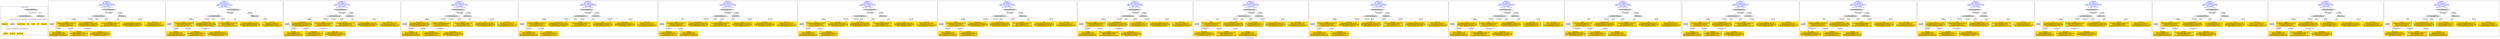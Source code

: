 digraph n0 {
fontcolor="blue"
remincross="true"
label="s20-s-lacma.xml"
subgraph cluster_0 {
label="1-correct model"
n2[style="filled",color="white",fillcolor="lightgray",label="CulturalHeritageObject1"];
n3[shape="plaintext",style="filled",fillcolor="gold",label="creationDate"];
n4[style="filled",color="white",fillcolor="lightgray",label="Person1"];
n5[shape="plaintext",style="filled",fillcolor="gold",label="Artwork_Details"];
n6[shape="plaintext",style="filled",fillcolor="gold",label="title"];
n7[shape="plaintext",style="filled",fillcolor="gold",label="Origin"];
n8[shape="plaintext",style="filled",fillcolor="gold",label="ID"];
n9[shape="plaintext",style="filled",fillcolor="gold",label="birthDate"];
n10[shape="plaintext",style="filled",fillcolor="gold",label="deathDate"];
n11[shape="plaintext",style="filled",fillcolor="gold",label="Artist_Name"];
n12[style="filled",color="white",fillcolor="lightgray",label="EuropeanaAggregation1"];
n13[style="filled",color="white",fillcolor="lightgray",label="WebResource1"];
n14[shape="plaintext",style="filled",fillcolor="gold",label="Image_URL"];
}
subgraph cluster_1 {
label="candidate 0\nlink coherence:1.0\nnode coherence:1.0\nconfidence:0.4362667308753613\nmapping score:0.5829222436251205\ncost:10.99961\n-precision:0.64-recall:0.58"
n16[style="filled",color="white",fillcolor="lightgray",label="CulturalHeritageObject1"];
n17[style="filled",color="white",fillcolor="lightgray",label="Person1"];
n18[style="filled",color="white",fillcolor="lightgray",label="EuropeanaAggregation1"];
n19[style="filled",color="white",fillcolor="lightgray",label="WebResource1"];
n20[shape="plaintext",style="filled",fillcolor="gold",label="Origin\n[CulturalHeritageObject,provenance,0.41]\n[Person,nameOfThePerson,0.23]\n[Document,classLink,0.205]\n[CulturalHeritageObject,title,0.155]"];
n21[shape="plaintext",style="filled",fillcolor="gold",label="birthDate\n[Person,dateOfBirth,0.455]\n[Person,dateOfDeath,0.263]\n[CulturalHeritageObject,created,0.242]\n[Person,biographicalInformation,0.04]"];
n22[shape="plaintext",style="filled",fillcolor="gold",label="Image_URL\n[WebResource,classLink,0.701]\n[Document,classLink,0.261]\n[CulturalHeritageObject,description,0.025]\n[CulturalHeritageObject,title,0.012]"];
n23[shape="plaintext",style="filled",fillcolor="gold",label="Artwork_Details\n[CulturalHeritageObject,extent,0.428]\n[CulturalHeritageObject,provenance,0.268]\n[CulturalHeritageObject,description,0.175]\n[CulturalHeritageObject,title,0.129]"];
n24[shape="plaintext",style="filled",fillcolor="gold",label="creationDate\n[Person,dateOfDeath,0.377]\n[CulturalHeritageObject,created,0.335]\n[Person,dateOfBirth,0.215]\n[CulturalHeritageObject,title,0.073]"];
n25[shape="plaintext",style="filled",fillcolor="gold",label="deathDate\n[CulturalHeritageObject,created,0.378]\n[Person,dateOfDeath,0.288]\n[Person,dateOfBirth,0.237]\n[CulturalHeritageObject,provenance,0.097]"];
n26[shape="plaintext",style="filled",fillcolor="gold",label="title\n[CulturalHeritageObject,title,0.348]\n[CulturalHeritageObject,description,0.272]\n[CulturalHeritageObject,provenance,0.22]\n[Person,nameOfThePerson,0.16]"];
n27[shape="plaintext",style="filled",fillcolor="gold",label="Artist_Name\n[Person,nameOfThePerson,0.393]\n[CulturalHeritageObject,description,0.229]\n[CulturalHeritageObject,provenance,0.218]\n[Document,classLink,0.16]"];
}
subgraph cluster_2 {
label="candidate 1\nlink coherence:1.0\nnode coherence:1.0\nconfidence:0.4362667308753613\nmapping score:0.5829222436251205\ncost:10.99972\n-precision:0.64-recall:0.58"
n29[style="filled",color="white",fillcolor="lightgray",label="CulturalHeritageObject1"];
n30[style="filled",color="white",fillcolor="lightgray",label="Person1"];
n31[style="filled",color="white",fillcolor="lightgray",label="EuropeanaAggregation1"];
n32[style="filled",color="white",fillcolor="lightgray",label="WebResource2"];
n33[shape="plaintext",style="filled",fillcolor="gold",label="Origin\n[CulturalHeritageObject,provenance,0.41]\n[Person,nameOfThePerson,0.23]\n[Document,classLink,0.205]\n[CulturalHeritageObject,title,0.155]"];
n34[shape="plaintext",style="filled",fillcolor="gold",label="birthDate\n[Person,dateOfBirth,0.455]\n[Person,dateOfDeath,0.263]\n[CulturalHeritageObject,created,0.242]\n[Person,biographicalInformation,0.04]"];
n35[shape="plaintext",style="filled",fillcolor="gold",label="Artwork_Details\n[CulturalHeritageObject,extent,0.428]\n[CulturalHeritageObject,provenance,0.268]\n[CulturalHeritageObject,description,0.175]\n[CulturalHeritageObject,title,0.129]"];
n36[shape="plaintext",style="filled",fillcolor="gold",label="Image_URL\n[WebResource,classLink,0.701]\n[Document,classLink,0.261]\n[CulturalHeritageObject,description,0.025]\n[CulturalHeritageObject,title,0.012]"];
n37[shape="plaintext",style="filled",fillcolor="gold",label="creationDate\n[Person,dateOfDeath,0.377]\n[CulturalHeritageObject,created,0.335]\n[Person,dateOfBirth,0.215]\n[CulturalHeritageObject,title,0.073]"];
n38[shape="plaintext",style="filled",fillcolor="gold",label="deathDate\n[CulturalHeritageObject,created,0.378]\n[Person,dateOfDeath,0.288]\n[Person,dateOfBirth,0.237]\n[CulturalHeritageObject,provenance,0.097]"];
n39[shape="plaintext",style="filled",fillcolor="gold",label="title\n[CulturalHeritageObject,title,0.348]\n[CulturalHeritageObject,description,0.272]\n[CulturalHeritageObject,provenance,0.22]\n[Person,nameOfThePerson,0.16]"];
n40[shape="plaintext",style="filled",fillcolor="gold",label="Artist_Name\n[Person,nameOfThePerson,0.393]\n[CulturalHeritageObject,description,0.229]\n[CulturalHeritageObject,provenance,0.218]\n[Document,classLink,0.16]"];
}
subgraph cluster_3 {
label="candidate 10\nlink coherence:1.0\nnode coherence:1.0\nconfidence:0.4162792536703991\nmapping score:0.5762597512234664\ncost:10.99961\n-precision:0.64-recall:0.58"
n42[style="filled",color="white",fillcolor="lightgray",label="CulturalHeritageObject1"];
n43[style="filled",color="white",fillcolor="lightgray",label="Person1"];
n44[style="filled",color="white",fillcolor="lightgray",label="EuropeanaAggregation1"];
n45[style="filled",color="white",fillcolor="lightgray",label="WebResource1"];
n46[shape="plaintext",style="filled",fillcolor="gold",label="Artwork_Details\n[CulturalHeritageObject,extent,0.428]\n[CulturalHeritageObject,provenance,0.268]\n[CulturalHeritageObject,description,0.175]\n[CulturalHeritageObject,title,0.129]"];
n47[shape="plaintext",style="filled",fillcolor="gold",label="birthDate\n[Person,dateOfBirth,0.455]\n[Person,dateOfDeath,0.263]\n[CulturalHeritageObject,created,0.242]\n[Person,biographicalInformation,0.04]"];
n48[shape="plaintext",style="filled",fillcolor="gold",label="Origin\n[CulturalHeritageObject,provenance,0.41]\n[Person,nameOfThePerson,0.23]\n[Document,classLink,0.205]\n[CulturalHeritageObject,title,0.155]"];
n49[shape="plaintext",style="filled",fillcolor="gold",label="Image_URL\n[WebResource,classLink,0.701]\n[Document,classLink,0.261]\n[CulturalHeritageObject,description,0.025]\n[CulturalHeritageObject,title,0.012]"];
n50[shape="plaintext",style="filled",fillcolor="gold",label="creationDate\n[Person,dateOfDeath,0.377]\n[CulturalHeritageObject,created,0.335]\n[Person,dateOfBirth,0.215]\n[CulturalHeritageObject,title,0.073]"];
n51[shape="plaintext",style="filled",fillcolor="gold",label="deathDate\n[CulturalHeritageObject,created,0.378]\n[Person,dateOfDeath,0.288]\n[Person,dateOfBirth,0.237]\n[CulturalHeritageObject,provenance,0.097]"];
n52[shape="plaintext",style="filled",fillcolor="gold",label="title\n[CulturalHeritageObject,title,0.348]\n[CulturalHeritageObject,description,0.272]\n[CulturalHeritageObject,provenance,0.22]\n[Person,nameOfThePerson,0.16]"];
n53[shape="plaintext",style="filled",fillcolor="gold",label="Artist_Name\n[Person,nameOfThePerson,0.393]\n[CulturalHeritageObject,description,0.229]\n[CulturalHeritageObject,provenance,0.218]\n[Document,classLink,0.16]"];
}
subgraph cluster_4 {
label="candidate 11\nlink coherence:1.0\nnode coherence:1.0\nconfidence:0.4162792536703991\nmapping score:0.5762597512234664\ncost:10.99972\n-precision:0.64-recall:0.58"
n55[style="filled",color="white",fillcolor="lightgray",label="CulturalHeritageObject1"];
n56[style="filled",color="white",fillcolor="lightgray",label="Person1"];
n57[style="filled",color="white",fillcolor="lightgray",label="EuropeanaAggregation1"];
n58[style="filled",color="white",fillcolor="lightgray",label="WebResource2"];
n59[shape="plaintext",style="filled",fillcolor="gold",label="Artwork_Details\n[CulturalHeritageObject,extent,0.428]\n[CulturalHeritageObject,provenance,0.268]\n[CulturalHeritageObject,description,0.175]\n[CulturalHeritageObject,title,0.129]"];
n60[shape="plaintext",style="filled",fillcolor="gold",label="birthDate\n[Person,dateOfBirth,0.455]\n[Person,dateOfDeath,0.263]\n[CulturalHeritageObject,created,0.242]\n[Person,biographicalInformation,0.04]"];
n61[shape="plaintext",style="filled",fillcolor="gold",label="Origin\n[CulturalHeritageObject,provenance,0.41]\n[Person,nameOfThePerson,0.23]\n[Document,classLink,0.205]\n[CulturalHeritageObject,title,0.155]"];
n62[shape="plaintext",style="filled",fillcolor="gold",label="Image_URL\n[WebResource,classLink,0.701]\n[Document,classLink,0.261]\n[CulturalHeritageObject,description,0.025]\n[CulturalHeritageObject,title,0.012]"];
n63[shape="plaintext",style="filled",fillcolor="gold",label="creationDate\n[Person,dateOfDeath,0.377]\n[CulturalHeritageObject,created,0.335]\n[Person,dateOfBirth,0.215]\n[CulturalHeritageObject,title,0.073]"];
n64[shape="plaintext",style="filled",fillcolor="gold",label="deathDate\n[CulturalHeritageObject,created,0.378]\n[Person,dateOfDeath,0.288]\n[Person,dateOfBirth,0.237]\n[CulturalHeritageObject,provenance,0.097]"];
n65[shape="plaintext",style="filled",fillcolor="gold",label="title\n[CulturalHeritageObject,title,0.348]\n[CulturalHeritageObject,description,0.272]\n[CulturalHeritageObject,provenance,0.22]\n[Person,nameOfThePerson,0.16]"];
n66[shape="plaintext",style="filled",fillcolor="gold",label="Artist_Name\n[Person,nameOfThePerson,0.393]\n[CulturalHeritageObject,description,0.229]\n[CulturalHeritageObject,provenance,0.218]\n[Document,classLink,0.16]"];
}
subgraph cluster_5 {
label="candidate 12\nlink coherence:1.0\nnode coherence:1.0\nconfidence:0.4158476557898947\nmapping score:0.5761158852632983\ncost:10.99961\n-precision:0.55-recall:0.5"
n68[style="filled",color="white",fillcolor="lightgray",label="CulturalHeritageObject1"];
n69[style="filled",color="white",fillcolor="lightgray",label="Person1"];
n70[style="filled",color="white",fillcolor="lightgray",label="EuropeanaAggregation1"];
n71[style="filled",color="white",fillcolor="lightgray",label="WebResource1"];
n72[shape="plaintext",style="filled",fillcolor="gold",label="Origin\n[CulturalHeritageObject,provenance,0.41]\n[Person,nameOfThePerson,0.23]\n[Document,classLink,0.205]\n[CulturalHeritageObject,title,0.155]"];
n73[shape="plaintext",style="filled",fillcolor="gold",label="birthDate\n[Person,dateOfBirth,0.455]\n[Person,dateOfDeath,0.263]\n[CulturalHeritageObject,created,0.242]\n[Person,biographicalInformation,0.04]"];
n74[shape="plaintext",style="filled",fillcolor="gold",label="Image_URL\n[WebResource,classLink,0.701]\n[Document,classLink,0.261]\n[CulturalHeritageObject,description,0.025]\n[CulturalHeritageObject,title,0.012]"];
n75[shape="plaintext",style="filled",fillcolor="gold",label="Artwork_Details\n[CulturalHeritageObject,extent,0.428]\n[CulturalHeritageObject,provenance,0.268]\n[CulturalHeritageObject,description,0.175]\n[CulturalHeritageObject,title,0.129]"];
n76[shape="plaintext",style="filled",fillcolor="gold",label="creationDate\n[Person,dateOfDeath,0.377]\n[CulturalHeritageObject,created,0.335]\n[Person,dateOfBirth,0.215]\n[CulturalHeritageObject,title,0.073]"];
n77[shape="plaintext",style="filled",fillcolor="gold",label="deathDate\n[CulturalHeritageObject,created,0.378]\n[Person,dateOfDeath,0.288]\n[Person,dateOfBirth,0.237]\n[CulturalHeritageObject,provenance,0.097]"];
n78[shape="plaintext",style="filled",fillcolor="gold",label="title\n[CulturalHeritageObject,title,0.348]\n[CulturalHeritageObject,description,0.272]\n[CulturalHeritageObject,provenance,0.22]\n[Person,nameOfThePerson,0.16]"];
n79[shape="plaintext",style="filled",fillcolor="gold",label="Artist_Name\n[Person,nameOfThePerson,0.393]\n[CulturalHeritageObject,description,0.229]\n[CulturalHeritageObject,provenance,0.218]\n[Document,classLink,0.16]"];
}
subgraph cluster_6 {
label="candidate 13\nlink coherence:1.0\nnode coherence:1.0\nconfidence:0.4158476557898947\nmapping score:0.5761158852632983\ncost:10.99976\n-precision:0.45-recall:0.42"
n81[style="filled",color="white",fillcolor="lightgray",label="CulturalHeritageObject1"];
n82[style="filled",color="white",fillcolor="lightgray",label="Person2"];
n83[style="filled",color="white",fillcolor="lightgray",label="EuropeanaAggregation1"];
n84[style="filled",color="white",fillcolor="lightgray",label="WebResource1"];
n85[shape="plaintext",style="filled",fillcolor="gold",label="Origin\n[CulturalHeritageObject,provenance,0.41]\n[Person,nameOfThePerson,0.23]\n[Document,classLink,0.205]\n[CulturalHeritageObject,title,0.155]"];
n86[shape="plaintext",style="filled",fillcolor="gold",label="Image_URL\n[WebResource,classLink,0.701]\n[Document,classLink,0.261]\n[CulturalHeritageObject,description,0.025]\n[CulturalHeritageObject,title,0.012]"];
n87[shape="plaintext",style="filled",fillcolor="gold",label="Artwork_Details\n[CulturalHeritageObject,extent,0.428]\n[CulturalHeritageObject,provenance,0.268]\n[CulturalHeritageObject,description,0.175]\n[CulturalHeritageObject,title,0.129]"];
n88[shape="plaintext",style="filled",fillcolor="gold",label="deathDate\n[CulturalHeritageObject,created,0.378]\n[Person,dateOfDeath,0.288]\n[Person,dateOfBirth,0.237]\n[CulturalHeritageObject,provenance,0.097]"];
n89[shape="plaintext",style="filled",fillcolor="gold",label="creationDate\n[Person,dateOfDeath,0.377]\n[CulturalHeritageObject,created,0.335]\n[Person,dateOfBirth,0.215]\n[CulturalHeritageObject,title,0.073]"];
n90[shape="plaintext",style="filled",fillcolor="gold",label="title\n[CulturalHeritageObject,title,0.348]\n[CulturalHeritageObject,description,0.272]\n[CulturalHeritageObject,provenance,0.22]\n[Person,nameOfThePerson,0.16]"];
n91[shape="plaintext",style="filled",fillcolor="gold",label="Artist_Name\n[Person,nameOfThePerson,0.393]\n[CulturalHeritageObject,description,0.229]\n[CulturalHeritageObject,provenance,0.218]\n[Document,classLink,0.16]"];
n92[shape="plaintext",style="filled",fillcolor="gold",label="birthDate\n[Person,dateOfBirth,0.455]\n[Person,dateOfDeath,0.263]\n[CulturalHeritageObject,created,0.242]\n[Person,biographicalInformation,0.04]"];
}
subgraph cluster_7 {
label="candidate 14\nlink coherence:1.0\nnode coherence:1.0\nconfidence:0.4143993378665102\nmapping score:0.5756331126221701\ncost:10.99961\n-precision:0.55-recall:0.5"
n94[style="filled",color="white",fillcolor="lightgray",label="CulturalHeritageObject1"];
n95[style="filled",color="white",fillcolor="lightgray",label="Person1"];
n96[style="filled",color="white",fillcolor="lightgray",label="EuropeanaAggregation1"];
n97[style="filled",color="white",fillcolor="lightgray",label="WebResource1"];
n98[shape="plaintext",style="filled",fillcolor="gold",label="Origin\n[CulturalHeritageObject,provenance,0.41]\n[Person,nameOfThePerson,0.23]\n[Document,classLink,0.205]\n[CulturalHeritageObject,title,0.155]"];
n99[shape="plaintext",style="filled",fillcolor="gold",label="birthDate\n[Person,dateOfBirth,0.455]\n[Person,dateOfDeath,0.263]\n[CulturalHeritageObject,created,0.242]\n[Person,biographicalInformation,0.04]"];
n100[shape="plaintext",style="filled",fillcolor="gold",label="Artist_Name\n[Person,nameOfThePerson,0.393]\n[CulturalHeritageObject,description,0.229]\n[CulturalHeritageObject,provenance,0.218]\n[Document,classLink,0.16]"];
n101[shape="plaintext",style="filled",fillcolor="gold",label="Image_URL\n[WebResource,classLink,0.701]\n[Document,classLink,0.261]\n[CulturalHeritageObject,description,0.025]\n[CulturalHeritageObject,title,0.012]"];
n102[shape="plaintext",style="filled",fillcolor="gold",label="Artwork_Details\n[CulturalHeritageObject,extent,0.428]\n[CulturalHeritageObject,provenance,0.268]\n[CulturalHeritageObject,description,0.175]\n[CulturalHeritageObject,title,0.129]"];
n103[shape="plaintext",style="filled",fillcolor="gold",label="creationDate\n[Person,dateOfDeath,0.377]\n[CulturalHeritageObject,created,0.335]\n[Person,dateOfBirth,0.215]\n[CulturalHeritageObject,title,0.073]"];
n104[shape="plaintext",style="filled",fillcolor="gold",label="deathDate\n[CulturalHeritageObject,created,0.378]\n[Person,dateOfDeath,0.288]\n[Person,dateOfBirth,0.237]\n[CulturalHeritageObject,provenance,0.097]"];
n105[shape="plaintext",style="filled",fillcolor="gold",label="title\n[CulturalHeritageObject,title,0.348]\n[CulturalHeritageObject,description,0.272]\n[CulturalHeritageObject,provenance,0.22]\n[Person,nameOfThePerson,0.16]"];
}
subgraph cluster_8 {
label="candidate 15\nlink coherence:1.0\nnode coherence:1.0\nconfidence:0.4143993378665102\nmapping score:0.5756331126221701\ncost:10.99972\n-precision:0.55-recall:0.5"
n107[style="filled",color="white",fillcolor="lightgray",label="CulturalHeritageObject1"];
n108[style="filled",color="white",fillcolor="lightgray",label="Person1"];
n109[style="filled",color="white",fillcolor="lightgray",label="EuropeanaAggregation1"];
n110[style="filled",color="white",fillcolor="lightgray",label="WebResource2"];
n111[shape="plaintext",style="filled",fillcolor="gold",label="Origin\n[CulturalHeritageObject,provenance,0.41]\n[Person,nameOfThePerson,0.23]\n[Document,classLink,0.205]\n[CulturalHeritageObject,title,0.155]"];
n112[shape="plaintext",style="filled",fillcolor="gold",label="birthDate\n[Person,dateOfBirth,0.455]\n[Person,dateOfDeath,0.263]\n[CulturalHeritageObject,created,0.242]\n[Person,biographicalInformation,0.04]"];
n113[shape="plaintext",style="filled",fillcolor="gold",label="Artist_Name\n[Person,nameOfThePerson,0.393]\n[CulturalHeritageObject,description,0.229]\n[CulturalHeritageObject,provenance,0.218]\n[Document,classLink,0.16]"];
n114[shape="plaintext",style="filled",fillcolor="gold",label="Artwork_Details\n[CulturalHeritageObject,extent,0.428]\n[CulturalHeritageObject,provenance,0.268]\n[CulturalHeritageObject,description,0.175]\n[CulturalHeritageObject,title,0.129]"];
n115[shape="plaintext",style="filled",fillcolor="gold",label="Image_URL\n[WebResource,classLink,0.701]\n[Document,classLink,0.261]\n[CulturalHeritageObject,description,0.025]\n[CulturalHeritageObject,title,0.012]"];
n116[shape="plaintext",style="filled",fillcolor="gold",label="creationDate\n[Person,dateOfDeath,0.377]\n[CulturalHeritageObject,created,0.335]\n[Person,dateOfBirth,0.215]\n[CulturalHeritageObject,title,0.073]"];
n117[shape="plaintext",style="filled",fillcolor="gold",label="deathDate\n[CulturalHeritageObject,created,0.378]\n[Person,dateOfDeath,0.288]\n[Person,dateOfBirth,0.237]\n[CulturalHeritageObject,provenance,0.097]"];
n118[shape="plaintext",style="filled",fillcolor="gold",label="title\n[CulturalHeritageObject,title,0.348]\n[CulturalHeritageObject,description,0.272]\n[CulturalHeritageObject,provenance,0.22]\n[Person,nameOfThePerson,0.16]"];
}
subgraph cluster_9 {
label="candidate 16\nlink coherence:1.0\nnode coherence:1.0\nconfidence:0.41031768690560105\nmapping score:0.5742725623018671\ncost:10.99961\n-precision:0.73-recall:0.67"
n120[style="filled",color="white",fillcolor="lightgray",label="CulturalHeritageObject1"];
n121[style="filled",color="white",fillcolor="lightgray",label="Person1"];
n122[style="filled",color="white",fillcolor="lightgray",label="EuropeanaAggregation1"];
n123[style="filled",color="white",fillcolor="lightgray",label="WebResource1"];
n124[shape="plaintext",style="filled",fillcolor="gold",label="Origin\n[CulturalHeritageObject,provenance,0.41]\n[Person,nameOfThePerson,0.23]\n[Document,classLink,0.205]\n[CulturalHeritageObject,title,0.155]"];
n125[shape="plaintext",style="filled",fillcolor="gold",label="birthDate\n[Person,dateOfBirth,0.455]\n[Person,dateOfDeath,0.263]\n[CulturalHeritageObject,created,0.242]\n[Person,biographicalInformation,0.04]"];
n126[shape="plaintext",style="filled",fillcolor="gold",label="Image_URL\n[WebResource,classLink,0.701]\n[Document,classLink,0.261]\n[CulturalHeritageObject,description,0.025]\n[CulturalHeritageObject,title,0.012]"];
n127[shape="plaintext",style="filled",fillcolor="gold",label="Artwork_Details\n[CulturalHeritageObject,extent,0.428]\n[CulturalHeritageObject,provenance,0.268]\n[CulturalHeritageObject,description,0.175]\n[CulturalHeritageObject,title,0.129]"];
n128[shape="plaintext",style="filled",fillcolor="gold",label="deathDate\n[CulturalHeritageObject,created,0.378]\n[Person,dateOfDeath,0.288]\n[Person,dateOfBirth,0.237]\n[CulturalHeritageObject,provenance,0.097]"];
n129[shape="plaintext",style="filled",fillcolor="gold",label="creationDate\n[Person,dateOfDeath,0.377]\n[CulturalHeritageObject,created,0.335]\n[Person,dateOfBirth,0.215]\n[CulturalHeritageObject,title,0.073]"];
n130[shape="plaintext",style="filled",fillcolor="gold",label="title\n[CulturalHeritageObject,title,0.348]\n[CulturalHeritageObject,description,0.272]\n[CulturalHeritageObject,provenance,0.22]\n[Person,nameOfThePerson,0.16]"];
n131[shape="plaintext",style="filled",fillcolor="gold",label="Artist_Name\n[Person,nameOfThePerson,0.393]\n[CulturalHeritageObject,description,0.229]\n[CulturalHeritageObject,provenance,0.218]\n[Document,classLink,0.16]"];
}
subgraph cluster_10 {
label="candidate 17\nlink coherence:1.0\nnode coherence:1.0\nconfidence:0.41031768690560105\nmapping score:0.5742725623018671\ncost:10.99976\n-precision:0.64-recall:0.58"
n133[style="filled",color="white",fillcolor="lightgray",label="CulturalHeritageObject1"];
n134[style="filled",color="white",fillcolor="lightgray",label="Person2"];
n135[style="filled",color="white",fillcolor="lightgray",label="EuropeanaAggregation1"];
n136[style="filled",color="white",fillcolor="lightgray",label="WebResource1"];
n137[shape="plaintext",style="filled",fillcolor="gold",label="Origin\n[CulturalHeritageObject,provenance,0.41]\n[Person,nameOfThePerson,0.23]\n[Document,classLink,0.205]\n[CulturalHeritageObject,title,0.155]"];
n138[shape="plaintext",style="filled",fillcolor="gold",label="Image_URL\n[WebResource,classLink,0.701]\n[Document,classLink,0.261]\n[CulturalHeritageObject,description,0.025]\n[CulturalHeritageObject,title,0.012]"];
n139[shape="plaintext",style="filled",fillcolor="gold",label="Artist_Name\n[Person,nameOfThePerson,0.393]\n[CulturalHeritageObject,description,0.229]\n[CulturalHeritageObject,provenance,0.218]\n[Document,classLink,0.16]"];
n140[shape="plaintext",style="filled",fillcolor="gold",label="Artwork_Details\n[CulturalHeritageObject,extent,0.428]\n[CulturalHeritageObject,provenance,0.268]\n[CulturalHeritageObject,description,0.175]\n[CulturalHeritageObject,title,0.129]"];
n141[shape="plaintext",style="filled",fillcolor="gold",label="deathDate\n[CulturalHeritageObject,created,0.378]\n[Person,dateOfDeath,0.288]\n[Person,dateOfBirth,0.237]\n[CulturalHeritageObject,provenance,0.097]"];
n142[shape="plaintext",style="filled",fillcolor="gold",label="creationDate\n[Person,dateOfDeath,0.377]\n[CulturalHeritageObject,created,0.335]\n[Person,dateOfBirth,0.215]\n[CulturalHeritageObject,title,0.073]"];
n143[shape="plaintext",style="filled",fillcolor="gold",label="title\n[CulturalHeritageObject,title,0.348]\n[CulturalHeritageObject,description,0.272]\n[CulturalHeritageObject,provenance,0.22]\n[Person,nameOfThePerson,0.16]"];
n144[shape="plaintext",style="filled",fillcolor="gold",label="birthDate\n[Person,dateOfBirth,0.455]\n[Person,dateOfDeath,0.263]\n[CulturalHeritageObject,created,0.242]\n[Person,biographicalInformation,0.04]"];
}
subgraph cluster_11 {
label="candidate 18\nlink coherence:1.0\nnode coherence:1.0\nconfidence:0.40487642258948114\nmapping score:0.572458807529827\ncost:10.99961\n-precision:0.45-recall:0.42"
n146[style="filled",color="white",fillcolor="lightgray",label="CulturalHeritageObject1"];
n147[style="filled",color="white",fillcolor="lightgray",label="Person1"];
n148[style="filled",color="white",fillcolor="lightgray",label="EuropeanaAggregation1"];
n149[style="filled",color="white",fillcolor="lightgray",label="WebResource1"];
n150[shape="plaintext",style="filled",fillcolor="gold",label="Origin\n[CulturalHeritageObject,provenance,0.41]\n[Person,nameOfThePerson,0.23]\n[Document,classLink,0.205]\n[CulturalHeritageObject,title,0.155]"];
n151[shape="plaintext",style="filled",fillcolor="gold",label="birthDate\n[Person,dateOfBirth,0.455]\n[Person,dateOfDeath,0.263]\n[CulturalHeritageObject,created,0.242]\n[Person,biographicalInformation,0.04]"];
n152[shape="plaintext",style="filled",fillcolor="gold",label="Artist_Name\n[Person,nameOfThePerson,0.393]\n[CulturalHeritageObject,description,0.229]\n[CulturalHeritageObject,provenance,0.218]\n[Document,classLink,0.16]"];
n153[shape="plaintext",style="filled",fillcolor="gold",label="Image_URL\n[WebResource,classLink,0.701]\n[Document,classLink,0.261]\n[CulturalHeritageObject,description,0.025]\n[CulturalHeritageObject,title,0.012]"];
n154[shape="plaintext",style="filled",fillcolor="gold",label="Artwork_Details\n[CulturalHeritageObject,extent,0.428]\n[CulturalHeritageObject,provenance,0.268]\n[CulturalHeritageObject,description,0.175]\n[CulturalHeritageObject,title,0.129]"];
n155[shape="plaintext",style="filled",fillcolor="gold",label="creationDate\n[Person,dateOfDeath,0.377]\n[CulturalHeritageObject,created,0.335]\n[Person,dateOfBirth,0.215]\n[CulturalHeritageObject,title,0.073]"];
n156[shape="plaintext",style="filled",fillcolor="gold",label="deathDate\n[CulturalHeritageObject,created,0.378]\n[Person,dateOfDeath,0.288]\n[Person,dateOfBirth,0.237]\n[CulturalHeritageObject,provenance,0.097]"];
n157[shape="plaintext",style="filled",fillcolor="gold",label="title\n[CulturalHeritageObject,title,0.348]\n[CulturalHeritageObject,description,0.272]\n[CulturalHeritageObject,provenance,0.22]\n[Person,nameOfThePerson,0.16]"];
}
subgraph cluster_12 {
label="candidate 19\nlink coherence:1.0\nnode coherence:1.0\nconfidence:0.40383749007410447\nmapping score:0.5721124966913681\ncost:10.99961\n-precision:0.73-recall:0.67"
n159[style="filled",color="white",fillcolor="lightgray",label="CulturalHeritageObject1"];
n160[style="filled",color="white",fillcolor="lightgray",label="Person1"];
n161[style="filled",color="white",fillcolor="lightgray",label="EuropeanaAggregation1"];
n162[style="filled",color="white",fillcolor="lightgray",label="WebResource1"];
n163[shape="plaintext",style="filled",fillcolor="gold",label="title\n[CulturalHeritageObject,title,0.348]\n[CulturalHeritageObject,description,0.272]\n[CulturalHeritageObject,provenance,0.22]\n[Person,nameOfThePerson,0.16]"];
n164[shape="plaintext",style="filled",fillcolor="gold",label="birthDate\n[Person,dateOfBirth,0.455]\n[Person,dateOfDeath,0.263]\n[CulturalHeritageObject,created,0.242]\n[Person,biographicalInformation,0.04]"];
n165[shape="plaintext",style="filled",fillcolor="gold",label="Origin\n[CulturalHeritageObject,provenance,0.41]\n[Person,nameOfThePerson,0.23]\n[Document,classLink,0.205]\n[CulturalHeritageObject,title,0.155]"];
n166[shape="plaintext",style="filled",fillcolor="gold",label="Image_URL\n[WebResource,classLink,0.701]\n[Document,classLink,0.261]\n[CulturalHeritageObject,description,0.025]\n[CulturalHeritageObject,title,0.012]"];
n167[shape="plaintext",style="filled",fillcolor="gold",label="Artwork_Details\n[CulturalHeritageObject,extent,0.428]\n[CulturalHeritageObject,provenance,0.268]\n[CulturalHeritageObject,description,0.175]\n[CulturalHeritageObject,title,0.129]"];
n168[shape="plaintext",style="filled",fillcolor="gold",label="deathDate\n[CulturalHeritageObject,created,0.378]\n[Person,dateOfDeath,0.288]\n[Person,dateOfBirth,0.237]\n[CulturalHeritageObject,provenance,0.097]"];
n169[shape="plaintext",style="filled",fillcolor="gold",label="creationDate\n[Person,dateOfDeath,0.377]\n[CulturalHeritageObject,created,0.335]\n[Person,dateOfBirth,0.215]\n[CulturalHeritageObject,title,0.073]"];
n170[shape="plaintext",style="filled",fillcolor="gold",label="Artist_Name\n[Person,nameOfThePerson,0.393]\n[CulturalHeritageObject,description,0.229]\n[CulturalHeritageObject,provenance,0.218]\n[Document,classLink,0.16]"];
}
subgraph cluster_13 {
label="candidate 2\nlink coherence:1.0\nnode coherence:1.0\nconfidence:0.4362667308753613\nmapping score:0.5829222436251205\ncost:10.99976\n-precision:0.55-recall:0.5"
n172[style="filled",color="white",fillcolor="lightgray",label="CulturalHeritageObject1"];
n173[style="filled",color="white",fillcolor="lightgray",label="Person2"];
n174[style="filled",color="white",fillcolor="lightgray",label="EuropeanaAggregation1"];
n175[style="filled",color="white",fillcolor="lightgray",label="WebResource1"];
n176[shape="plaintext",style="filled",fillcolor="gold",label="Origin\n[CulturalHeritageObject,provenance,0.41]\n[Person,nameOfThePerson,0.23]\n[Document,classLink,0.205]\n[CulturalHeritageObject,title,0.155]"];
n177[shape="plaintext",style="filled",fillcolor="gold",label="Image_URL\n[WebResource,classLink,0.701]\n[Document,classLink,0.261]\n[CulturalHeritageObject,description,0.025]\n[CulturalHeritageObject,title,0.012]"];
n178[shape="plaintext",style="filled",fillcolor="gold",label="Artist_Name\n[Person,nameOfThePerson,0.393]\n[CulturalHeritageObject,description,0.229]\n[CulturalHeritageObject,provenance,0.218]\n[Document,classLink,0.16]"];
n179[shape="plaintext",style="filled",fillcolor="gold",label="Artwork_Details\n[CulturalHeritageObject,extent,0.428]\n[CulturalHeritageObject,provenance,0.268]\n[CulturalHeritageObject,description,0.175]\n[CulturalHeritageObject,title,0.129]"];
n180[shape="plaintext",style="filled",fillcolor="gold",label="deathDate\n[CulturalHeritageObject,created,0.378]\n[Person,dateOfDeath,0.288]\n[Person,dateOfBirth,0.237]\n[CulturalHeritageObject,provenance,0.097]"];
n181[shape="plaintext",style="filled",fillcolor="gold",label="creationDate\n[Person,dateOfDeath,0.377]\n[CulturalHeritageObject,created,0.335]\n[Person,dateOfBirth,0.215]\n[CulturalHeritageObject,title,0.073]"];
n182[shape="plaintext",style="filled",fillcolor="gold",label="title\n[CulturalHeritageObject,title,0.348]\n[CulturalHeritageObject,description,0.272]\n[CulturalHeritageObject,provenance,0.22]\n[Person,nameOfThePerson,0.16]"];
n183[shape="plaintext",style="filled",fillcolor="gold",label="birthDate\n[Person,dateOfBirth,0.455]\n[Person,dateOfDeath,0.263]\n[CulturalHeritageObject,created,0.242]\n[Person,biographicalInformation,0.04]"];
}
subgraph cluster_14 {
label="candidate 3\nlink coherence:1.0\nnode coherence:1.0\nconfidence:0.42674381559833224\nmapping score:0.5797479385327774\ncost:10.99961\n-precision:0.55-recall:0.5"
n185[style="filled",color="white",fillcolor="lightgray",label="CulturalHeritageObject1"];
n186[style="filled",color="white",fillcolor="lightgray",label="Person1"];
n187[style="filled",color="white",fillcolor="lightgray",label="EuropeanaAggregation1"];
n188[style="filled",color="white",fillcolor="lightgray",label="WebResource1"];
n189[shape="plaintext",style="filled",fillcolor="gold",label="Origin\n[CulturalHeritageObject,provenance,0.41]\n[Person,nameOfThePerson,0.23]\n[Document,classLink,0.205]\n[CulturalHeritageObject,title,0.155]"];
n190[shape="plaintext",style="filled",fillcolor="gold",label="birthDate\n[Person,dateOfBirth,0.455]\n[Person,dateOfDeath,0.263]\n[CulturalHeritageObject,created,0.242]\n[Person,biographicalInformation,0.04]"];
n191[shape="plaintext",style="filled",fillcolor="gold",label="Image_URL\n[WebResource,classLink,0.701]\n[Document,classLink,0.261]\n[CulturalHeritageObject,description,0.025]\n[CulturalHeritageObject,title,0.012]"];
n192[shape="plaintext",style="filled",fillcolor="gold",label="Artwork_Details\n[CulturalHeritageObject,extent,0.428]\n[CulturalHeritageObject,provenance,0.268]\n[CulturalHeritageObject,description,0.175]\n[CulturalHeritageObject,title,0.129]"];
n193[shape="plaintext",style="filled",fillcolor="gold",label="creationDate\n[Person,dateOfDeath,0.377]\n[CulturalHeritageObject,created,0.335]\n[Person,dateOfBirth,0.215]\n[CulturalHeritageObject,title,0.073]"];
n194[shape="plaintext",style="filled",fillcolor="gold",label="deathDate\n[CulturalHeritageObject,created,0.378]\n[Person,dateOfDeath,0.288]\n[Person,dateOfBirth,0.237]\n[CulturalHeritageObject,provenance,0.097]"];
n195[shape="plaintext",style="filled",fillcolor="gold",label="title\n[CulturalHeritageObject,title,0.348]\n[CulturalHeritageObject,description,0.272]\n[CulturalHeritageObject,provenance,0.22]\n[Person,nameOfThePerson,0.16]"];
n196[shape="plaintext",style="filled",fillcolor="gold",label="Artist_Name\n[Person,nameOfThePerson,0.393]\n[CulturalHeritageObject,description,0.229]\n[CulturalHeritageObject,provenance,0.218]\n[Document,classLink,0.16]"];
}
subgraph cluster_15 {
label="candidate 4\nlink coherence:1.0\nnode coherence:1.0\nconfidence:0.42674381559833224\nmapping score:0.5797479385327774\ncost:10.99976\n-precision:0.45-recall:0.42"
n198[style="filled",color="white",fillcolor="lightgray",label="CulturalHeritageObject1"];
n199[style="filled",color="white",fillcolor="lightgray",label="Person2"];
n200[style="filled",color="white",fillcolor="lightgray",label="EuropeanaAggregation1"];
n201[style="filled",color="white",fillcolor="lightgray",label="WebResource1"];
n202[shape="plaintext",style="filled",fillcolor="gold",label="Origin\n[CulturalHeritageObject,provenance,0.41]\n[Person,nameOfThePerson,0.23]\n[Document,classLink,0.205]\n[CulturalHeritageObject,title,0.155]"];
n203[shape="plaintext",style="filled",fillcolor="gold",label="Image_URL\n[WebResource,classLink,0.701]\n[Document,classLink,0.261]\n[CulturalHeritageObject,description,0.025]\n[CulturalHeritageObject,title,0.012]"];
n204[shape="plaintext",style="filled",fillcolor="gold",label="Artist_Name\n[Person,nameOfThePerson,0.393]\n[CulturalHeritageObject,description,0.229]\n[CulturalHeritageObject,provenance,0.218]\n[Document,classLink,0.16]"];
n205[shape="plaintext",style="filled",fillcolor="gold",label="Artwork_Details\n[CulturalHeritageObject,extent,0.428]\n[CulturalHeritageObject,provenance,0.268]\n[CulturalHeritageObject,description,0.175]\n[CulturalHeritageObject,title,0.129]"];
n206[shape="plaintext",style="filled",fillcolor="gold",label="deathDate\n[CulturalHeritageObject,created,0.378]\n[Person,dateOfDeath,0.288]\n[Person,dateOfBirth,0.237]\n[CulturalHeritageObject,provenance,0.097]"];
n207[shape="plaintext",style="filled",fillcolor="gold",label="creationDate\n[Person,dateOfDeath,0.377]\n[CulturalHeritageObject,created,0.335]\n[Person,dateOfBirth,0.215]\n[CulturalHeritageObject,title,0.073]"];
n208[shape="plaintext",style="filled",fillcolor="gold",label="title\n[CulturalHeritageObject,title,0.348]\n[CulturalHeritageObject,description,0.272]\n[CulturalHeritageObject,provenance,0.22]\n[Person,nameOfThePerson,0.16]"];
n209[shape="plaintext",style="filled",fillcolor="gold",label="birthDate\n[Person,dateOfBirth,0.455]\n[Person,dateOfDeath,0.263]\n[CulturalHeritageObject,created,0.242]\n[Person,biographicalInformation,0.04]"];
}
subgraph cluster_16 {
label="candidate 5\nlink coherence:1.0\nnode coherence:1.0\nconfidence:0.42026361876683566\nmapping score:0.5775878729222785\ncost:10.99961\n-precision:0.55-recall:0.5"
n211[style="filled",color="white",fillcolor="lightgray",label="CulturalHeritageObject1"];
n212[style="filled",color="white",fillcolor="lightgray",label="Person1"];
n213[style="filled",color="white",fillcolor="lightgray",label="EuropeanaAggregation1"];
n214[style="filled",color="white",fillcolor="lightgray",label="WebResource1"];
n215[shape="plaintext",style="filled",fillcolor="gold",label="title\n[CulturalHeritageObject,title,0.348]\n[CulturalHeritageObject,description,0.272]\n[CulturalHeritageObject,provenance,0.22]\n[Person,nameOfThePerson,0.16]"];
n216[shape="plaintext",style="filled",fillcolor="gold",label="birthDate\n[Person,dateOfBirth,0.455]\n[Person,dateOfDeath,0.263]\n[CulturalHeritageObject,created,0.242]\n[Person,biographicalInformation,0.04]"];
n217[shape="plaintext",style="filled",fillcolor="gold",label="Origin\n[CulturalHeritageObject,provenance,0.41]\n[Person,nameOfThePerson,0.23]\n[Document,classLink,0.205]\n[CulturalHeritageObject,title,0.155]"];
n218[shape="plaintext",style="filled",fillcolor="gold",label="Image_URL\n[WebResource,classLink,0.701]\n[Document,classLink,0.261]\n[CulturalHeritageObject,description,0.025]\n[CulturalHeritageObject,title,0.012]"];
n219[shape="plaintext",style="filled",fillcolor="gold",label="Artwork_Details\n[CulturalHeritageObject,extent,0.428]\n[CulturalHeritageObject,provenance,0.268]\n[CulturalHeritageObject,description,0.175]\n[CulturalHeritageObject,title,0.129]"];
n220[shape="plaintext",style="filled",fillcolor="gold",label="creationDate\n[Person,dateOfDeath,0.377]\n[CulturalHeritageObject,created,0.335]\n[Person,dateOfBirth,0.215]\n[CulturalHeritageObject,title,0.073]"];
n221[shape="plaintext",style="filled",fillcolor="gold",label="deathDate\n[CulturalHeritageObject,created,0.378]\n[Person,dateOfDeath,0.288]\n[Person,dateOfBirth,0.237]\n[CulturalHeritageObject,provenance,0.097]"];
n222[shape="plaintext",style="filled",fillcolor="gold",label="Artist_Name\n[Person,nameOfThePerson,0.393]\n[CulturalHeritageObject,description,0.229]\n[CulturalHeritageObject,provenance,0.218]\n[Document,classLink,0.16]"];
}
subgraph cluster_17 {
label="candidate 6\nlink coherence:1.0\nnode coherence:1.0\nconfidence:0.42026361876683566\nmapping score:0.5775878729222785\ncost:10.99972\n-precision:0.55-recall:0.5"
n224[style="filled",color="white",fillcolor="lightgray",label="CulturalHeritageObject1"];
n225[style="filled",color="white",fillcolor="lightgray",label="Person1"];
n226[style="filled",color="white",fillcolor="lightgray",label="EuropeanaAggregation1"];
n227[style="filled",color="white",fillcolor="lightgray",label="WebResource2"];
n228[shape="plaintext",style="filled",fillcolor="gold",label="title\n[CulturalHeritageObject,title,0.348]\n[CulturalHeritageObject,description,0.272]\n[CulturalHeritageObject,provenance,0.22]\n[Person,nameOfThePerson,0.16]"];
n229[shape="plaintext",style="filled",fillcolor="gold",label="birthDate\n[Person,dateOfBirth,0.455]\n[Person,dateOfDeath,0.263]\n[CulturalHeritageObject,created,0.242]\n[Person,biographicalInformation,0.04]"];
n230[shape="plaintext",style="filled",fillcolor="gold",label="Origin\n[CulturalHeritageObject,provenance,0.41]\n[Person,nameOfThePerson,0.23]\n[Document,classLink,0.205]\n[CulturalHeritageObject,title,0.155]"];
n231[shape="plaintext",style="filled",fillcolor="gold",label="Artwork_Details\n[CulturalHeritageObject,extent,0.428]\n[CulturalHeritageObject,provenance,0.268]\n[CulturalHeritageObject,description,0.175]\n[CulturalHeritageObject,title,0.129]"];
n232[shape="plaintext",style="filled",fillcolor="gold",label="Image_URL\n[WebResource,classLink,0.701]\n[Document,classLink,0.261]\n[CulturalHeritageObject,description,0.025]\n[CulturalHeritageObject,title,0.012]"];
n233[shape="plaintext",style="filled",fillcolor="gold",label="creationDate\n[Person,dateOfDeath,0.377]\n[CulturalHeritageObject,created,0.335]\n[Person,dateOfBirth,0.215]\n[CulturalHeritageObject,title,0.073]"];
n234[shape="plaintext",style="filled",fillcolor="gold",label="deathDate\n[CulturalHeritageObject,created,0.378]\n[Person,dateOfDeath,0.288]\n[Person,dateOfBirth,0.237]\n[CulturalHeritageObject,provenance,0.097]"];
n235[shape="plaintext",style="filled",fillcolor="gold",label="Artist_Name\n[Person,nameOfThePerson,0.393]\n[CulturalHeritageObject,description,0.229]\n[CulturalHeritageObject,provenance,0.218]\n[Document,classLink,0.16]"];
}
subgraph cluster_18 {
label="candidate 7\nlink coherence:1.0\nnode coherence:1.0\nconfidence:0.4198406021826301\nmapping score:0.57744686739421\ncost:10.99961\n-precision:0.82-recall:0.75"
n237[style="filled",color="white",fillcolor="lightgray",label="CulturalHeritageObject1"];
n238[style="filled",color="white",fillcolor="lightgray",label="Person1"];
n239[style="filled",color="white",fillcolor="lightgray",label="EuropeanaAggregation1"];
n240[style="filled",color="white",fillcolor="lightgray",label="WebResource1"];
n241[shape="plaintext",style="filled",fillcolor="gold",label="Origin\n[CulturalHeritageObject,provenance,0.41]\n[Person,nameOfThePerson,0.23]\n[Document,classLink,0.205]\n[CulturalHeritageObject,title,0.155]"];
n242[shape="plaintext",style="filled",fillcolor="gold",label="birthDate\n[Person,dateOfBirth,0.455]\n[Person,dateOfDeath,0.263]\n[CulturalHeritageObject,created,0.242]\n[Person,biographicalInformation,0.04]"];
n243[shape="plaintext",style="filled",fillcolor="gold",label="Image_URL\n[WebResource,classLink,0.701]\n[Document,classLink,0.261]\n[CulturalHeritageObject,description,0.025]\n[CulturalHeritageObject,title,0.012]"];
n244[shape="plaintext",style="filled",fillcolor="gold",label="Artwork_Details\n[CulturalHeritageObject,extent,0.428]\n[CulturalHeritageObject,provenance,0.268]\n[CulturalHeritageObject,description,0.175]\n[CulturalHeritageObject,title,0.129]"];
n245[shape="plaintext",style="filled",fillcolor="gold",label="deathDate\n[CulturalHeritageObject,created,0.378]\n[Person,dateOfDeath,0.288]\n[Person,dateOfBirth,0.237]\n[CulturalHeritageObject,provenance,0.097]"];
n246[shape="plaintext",style="filled",fillcolor="gold",label="creationDate\n[Person,dateOfDeath,0.377]\n[CulturalHeritageObject,created,0.335]\n[Person,dateOfBirth,0.215]\n[CulturalHeritageObject,title,0.073]"];
n247[shape="plaintext",style="filled",fillcolor="gold",label="title\n[CulturalHeritageObject,title,0.348]\n[CulturalHeritageObject,description,0.272]\n[CulturalHeritageObject,provenance,0.22]\n[Person,nameOfThePerson,0.16]"];
n248[shape="plaintext",style="filled",fillcolor="gold",label="Artist_Name\n[Person,nameOfThePerson,0.393]\n[CulturalHeritageObject,description,0.229]\n[CulturalHeritageObject,provenance,0.218]\n[Document,classLink,0.16]"];
}
subgraph cluster_19 {
label="candidate 8\nlink coherence:1.0\nnode coherence:1.0\nconfidence:0.4198406021826301\nmapping score:0.57744686739421\ncost:10.99972\n-precision:0.82-recall:0.75"
n250[style="filled",color="white",fillcolor="lightgray",label="CulturalHeritageObject1"];
n251[style="filled",color="white",fillcolor="lightgray",label="Person1"];
n252[style="filled",color="white",fillcolor="lightgray",label="EuropeanaAggregation1"];
n253[style="filled",color="white",fillcolor="lightgray",label="WebResource2"];
n254[shape="plaintext",style="filled",fillcolor="gold",label="Origin\n[CulturalHeritageObject,provenance,0.41]\n[Person,nameOfThePerson,0.23]\n[Document,classLink,0.205]\n[CulturalHeritageObject,title,0.155]"];
n255[shape="plaintext",style="filled",fillcolor="gold",label="birthDate\n[Person,dateOfBirth,0.455]\n[Person,dateOfDeath,0.263]\n[CulturalHeritageObject,created,0.242]\n[Person,biographicalInformation,0.04]"];
n256[shape="plaintext",style="filled",fillcolor="gold",label="Artwork_Details\n[CulturalHeritageObject,extent,0.428]\n[CulturalHeritageObject,provenance,0.268]\n[CulturalHeritageObject,description,0.175]\n[CulturalHeritageObject,title,0.129]"];
n257[shape="plaintext",style="filled",fillcolor="gold",label="Image_URL\n[WebResource,classLink,0.701]\n[Document,classLink,0.261]\n[CulturalHeritageObject,description,0.025]\n[CulturalHeritageObject,title,0.012]"];
n258[shape="plaintext",style="filled",fillcolor="gold",label="deathDate\n[CulturalHeritageObject,created,0.378]\n[Person,dateOfDeath,0.288]\n[Person,dateOfBirth,0.237]\n[CulturalHeritageObject,provenance,0.097]"];
n259[shape="plaintext",style="filled",fillcolor="gold",label="creationDate\n[Person,dateOfDeath,0.377]\n[CulturalHeritageObject,created,0.335]\n[Person,dateOfBirth,0.215]\n[CulturalHeritageObject,title,0.073]"];
n260[shape="plaintext",style="filled",fillcolor="gold",label="title\n[CulturalHeritageObject,title,0.348]\n[CulturalHeritageObject,description,0.272]\n[CulturalHeritageObject,provenance,0.22]\n[Person,nameOfThePerson,0.16]"];
n261[shape="plaintext",style="filled",fillcolor="gold",label="Artist_Name\n[Person,nameOfThePerson,0.393]\n[CulturalHeritageObject,description,0.229]\n[CulturalHeritageObject,provenance,0.218]\n[Document,classLink,0.16]"];
}
subgraph cluster_20 {
label="candidate 9\nlink coherence:1.0\nnode coherence:1.0\nconfidence:0.4198406021826301\nmapping score:0.57744686739421\ncost:10.99976\n-precision:0.73-recall:0.67"
n263[style="filled",color="white",fillcolor="lightgray",label="CulturalHeritageObject1"];
n264[style="filled",color="white",fillcolor="lightgray",label="Person2"];
n265[style="filled",color="white",fillcolor="lightgray",label="EuropeanaAggregation1"];
n266[style="filled",color="white",fillcolor="lightgray",label="WebResource1"];
n267[shape="plaintext",style="filled",fillcolor="gold",label="Origin\n[CulturalHeritageObject,provenance,0.41]\n[Person,nameOfThePerson,0.23]\n[Document,classLink,0.205]\n[CulturalHeritageObject,title,0.155]"];
n268[shape="plaintext",style="filled",fillcolor="gold",label="Image_URL\n[WebResource,classLink,0.701]\n[Document,classLink,0.261]\n[CulturalHeritageObject,description,0.025]\n[CulturalHeritageObject,title,0.012]"];
n269[shape="plaintext",style="filled",fillcolor="gold",label="Artist_Name\n[Person,nameOfThePerson,0.393]\n[CulturalHeritageObject,description,0.229]\n[CulturalHeritageObject,provenance,0.218]\n[Document,classLink,0.16]"];
n270[shape="plaintext",style="filled",fillcolor="gold",label="Artwork_Details\n[CulturalHeritageObject,extent,0.428]\n[CulturalHeritageObject,provenance,0.268]\n[CulturalHeritageObject,description,0.175]\n[CulturalHeritageObject,title,0.129]"];
n271[shape="plaintext",style="filled",fillcolor="gold",label="deathDate\n[CulturalHeritageObject,created,0.378]\n[Person,dateOfDeath,0.288]\n[Person,dateOfBirth,0.237]\n[CulturalHeritageObject,provenance,0.097]"];
n272[shape="plaintext",style="filled",fillcolor="gold",label="creationDate\n[Person,dateOfDeath,0.377]\n[CulturalHeritageObject,created,0.335]\n[Person,dateOfBirth,0.215]\n[CulturalHeritageObject,title,0.073]"];
n273[shape="plaintext",style="filled",fillcolor="gold",label="title\n[CulturalHeritageObject,title,0.348]\n[CulturalHeritageObject,description,0.272]\n[CulturalHeritageObject,provenance,0.22]\n[Person,nameOfThePerson,0.16]"];
n274[shape="plaintext",style="filled",fillcolor="gold",label="birthDate\n[Person,dateOfBirth,0.455]\n[Person,dateOfDeath,0.263]\n[CulturalHeritageObject,created,0.242]\n[Person,biographicalInformation,0.04]"];
}
n2 -> n3[color="brown",fontcolor="black",label="created"]
n2 -> n4[color="brown",fontcolor="black",label="creator"]
n2 -> n5[color="brown",fontcolor="black",label="description"]
n2 -> n6[color="brown",fontcolor="black",label="title"]
n2 -> n7[color="brown",fontcolor="black",label="accessionNumber"]
n2 -> n8[color="brown",fontcolor="black",label="objectId"]
n4 -> n9[color="brown",fontcolor="black",label="dateOfBirth"]
n4 -> n10[color="brown",fontcolor="black",label="dateOfDeath"]
n4 -> n11[color="brown",fontcolor="black",label="nameOfThePerson"]
n12 -> n2[color="brown",fontcolor="black",label="aggregatedCHO"]
n12 -> n13[color="brown",fontcolor="black",label="hasView"]
n13 -> n14[color="brown",fontcolor="black",label="classLink"]
n16 -> n17[color="brown",fontcolor="black",label="creator\nw=0.99985"]
n18 -> n16[color="brown",fontcolor="black",label="aggregatedCHO\nw=0.99988"]
n18 -> n19[color="brown",fontcolor="black",label="hasView\nw=0.99988"]
n16 -> n20[color="brown",fontcolor="black",label="provenance\nw=1.0"]
n17 -> n21[color="brown",fontcolor="black",label="dateOfBirth\nw=1.0"]
n19 -> n22[color="brown",fontcolor="black",label="classLink\nw=1.0"]
n16 -> n23[color="brown",fontcolor="black",label="extent\nw=1.0"]
n17 -> n24[color="brown",fontcolor="black",label="dateOfDeath\nw=1.0"]
n16 -> n25[color="brown",fontcolor="black",label="created\nw=1.0"]
n16 -> n26[color="brown",fontcolor="black",label="title\nw=1.0"]
n17 -> n27[color="brown",fontcolor="black",label="nameOfThePerson\nw=1.0"]
n29 -> n30[color="brown",fontcolor="black",label="creator\nw=0.99985"]
n31 -> n29[color="brown",fontcolor="black",label="aggregatedCHO\nw=0.99988"]
n31 -> n32[color="brown",fontcolor="black",label="hasView\nw=0.99999"]
n29 -> n33[color="brown",fontcolor="black",label="provenance\nw=1.0"]
n30 -> n34[color="brown",fontcolor="black",label="dateOfBirth\nw=1.0"]
n29 -> n35[color="brown",fontcolor="black",label="extent\nw=1.0"]
n32 -> n36[color="brown",fontcolor="black",label="classLink\nw=1.0"]
n30 -> n37[color="brown",fontcolor="black",label="dateOfDeath\nw=1.0"]
n29 -> n38[color="brown",fontcolor="black",label="created\nw=1.0"]
n29 -> n39[color="brown",fontcolor="black",label="title\nw=1.0"]
n30 -> n40[color="brown",fontcolor="black",label="nameOfThePerson\nw=1.0"]
n42 -> n43[color="brown",fontcolor="black",label="creator\nw=0.99985"]
n44 -> n42[color="brown",fontcolor="black",label="aggregatedCHO\nw=0.99988"]
n44 -> n45[color="brown",fontcolor="black",label="hasView\nw=0.99988"]
n42 -> n46[color="brown",fontcolor="black",label="provenance\nw=1.0"]
n43 -> n47[color="brown",fontcolor="black",label="dateOfBirth\nw=1.0"]
n42 -> n48[color="brown",fontcolor="black",label="provenance\nw=1.0"]
n45 -> n49[color="brown",fontcolor="black",label="classLink\nw=1.0"]
n43 -> n50[color="brown",fontcolor="black",label="dateOfDeath\nw=1.0"]
n42 -> n51[color="brown",fontcolor="black",label="created\nw=1.0"]
n42 -> n52[color="brown",fontcolor="black",label="title\nw=1.0"]
n43 -> n53[color="brown",fontcolor="black",label="nameOfThePerson\nw=1.0"]
n55 -> n56[color="brown",fontcolor="black",label="creator\nw=0.99985"]
n57 -> n55[color="brown",fontcolor="black",label="aggregatedCHO\nw=0.99988"]
n57 -> n58[color="brown",fontcolor="black",label="hasView\nw=0.99999"]
n55 -> n59[color="brown",fontcolor="black",label="provenance\nw=1.0"]
n56 -> n60[color="brown",fontcolor="black",label="dateOfBirth\nw=1.0"]
n55 -> n61[color="brown",fontcolor="black",label="provenance\nw=1.0"]
n58 -> n62[color="brown",fontcolor="black",label="classLink\nw=1.0"]
n56 -> n63[color="brown",fontcolor="black",label="dateOfDeath\nw=1.0"]
n55 -> n64[color="brown",fontcolor="black",label="created\nw=1.0"]
n55 -> n65[color="brown",fontcolor="black",label="title\nw=1.0"]
n56 -> n66[color="brown",fontcolor="black",label="nameOfThePerson\nw=1.0"]
n68 -> n69[color="brown",fontcolor="black",label="creator\nw=0.99985"]
n70 -> n68[color="brown",fontcolor="black",label="aggregatedCHO\nw=0.99988"]
n70 -> n71[color="brown",fontcolor="black",label="hasView\nw=0.99988"]
n68 -> n72[color="brown",fontcolor="black",label="provenance\nw=1.0"]
n69 -> n73[color="brown",fontcolor="black",label="dateOfBirth\nw=1.0"]
n71 -> n74[color="brown",fontcolor="black",label="classLink\nw=1.0"]
n68 -> n75[color="brown",fontcolor="black",label="extent\nw=1.0"]
n69 -> n76[color="brown",fontcolor="black",label="dateOfDeath\nw=1.0"]
n68 -> n77[color="brown",fontcolor="black",label="created\nw=1.0"]
n68 -> n78[color="brown",fontcolor="black",label="title\nw=1.0"]
n68 -> n79[color="brown",fontcolor="black",label="description\nw=1.0"]
n81 -> n82[color="brown",fontcolor="black",label="sitter\nw=1.0"]
n83 -> n81[color="brown",fontcolor="black",label="aggregatedCHO\nw=0.99988"]
n83 -> n84[color="brown",fontcolor="black",label="hasView\nw=0.99988"]
n81 -> n85[color="brown",fontcolor="black",label="provenance\nw=1.0"]
n84 -> n86[color="brown",fontcolor="black",label="classLink\nw=1.0"]
n81 -> n87[color="brown",fontcolor="black",label="extent\nw=1.0"]
n81 -> n88[color="brown",fontcolor="black",label="created\nw=1.0"]
n82 -> n89[color="brown",fontcolor="black",label="dateOfDeath\nw=1.0"]
n81 -> n90[color="brown",fontcolor="black",label="title\nw=1.0"]
n81 -> n91[color="brown",fontcolor="black",label="description\nw=1.0"]
n82 -> n92[color="brown",fontcolor="black",label="dateOfBirth\nw=1.0"]
n94 -> n95[color="brown",fontcolor="black",label="creator\nw=0.99985"]
n96 -> n94[color="brown",fontcolor="black",label="aggregatedCHO\nw=0.99988"]
n96 -> n97[color="brown",fontcolor="black",label="hasView\nw=0.99988"]
n94 -> n98[color="brown",fontcolor="black",label="provenance\nw=1.0"]
n95 -> n99[color="brown",fontcolor="black",label="dateOfBirth\nw=1.0"]
n94 -> n100[color="brown",fontcolor="black",label="provenance\nw=1.0"]
n97 -> n101[color="brown",fontcolor="black",label="classLink\nw=1.0"]
n94 -> n102[color="brown",fontcolor="black",label="extent\nw=1.0"]
n95 -> n103[color="brown",fontcolor="black",label="dateOfDeath\nw=1.0"]
n94 -> n104[color="brown",fontcolor="black",label="created\nw=1.0"]
n94 -> n105[color="brown",fontcolor="black",label="title\nw=1.0"]
n107 -> n108[color="brown",fontcolor="black",label="creator\nw=0.99985"]
n109 -> n107[color="brown",fontcolor="black",label="aggregatedCHO\nw=0.99988"]
n109 -> n110[color="brown",fontcolor="black",label="hasView\nw=0.99999"]
n107 -> n111[color="brown",fontcolor="black",label="provenance\nw=1.0"]
n108 -> n112[color="brown",fontcolor="black",label="dateOfBirth\nw=1.0"]
n107 -> n113[color="brown",fontcolor="black",label="provenance\nw=1.0"]
n107 -> n114[color="brown",fontcolor="black",label="extent\nw=1.0"]
n110 -> n115[color="brown",fontcolor="black",label="classLink\nw=1.0"]
n108 -> n116[color="brown",fontcolor="black",label="dateOfDeath\nw=1.0"]
n107 -> n117[color="brown",fontcolor="black",label="created\nw=1.0"]
n107 -> n118[color="brown",fontcolor="black",label="title\nw=1.0"]
n120 -> n121[color="brown",fontcolor="black",label="creator\nw=0.99985"]
n122 -> n120[color="brown",fontcolor="black",label="aggregatedCHO\nw=0.99988"]
n122 -> n123[color="brown",fontcolor="black",label="hasView\nw=0.99988"]
n120 -> n124[color="brown",fontcolor="black",label="provenance\nw=1.0"]
n121 -> n125[color="brown",fontcolor="black",label="dateOfBirth\nw=1.0"]
n123 -> n126[color="brown",fontcolor="black",label="classLink\nw=1.0"]
n120 -> n127[color="brown",fontcolor="black",label="extent\nw=1.0"]
n121 -> n128[color="brown",fontcolor="black",label="dateOfDeath\nw=1.0"]
n120 -> n129[color="brown",fontcolor="black",label="created\nw=1.0"]
n120 -> n130[color="brown",fontcolor="black",label="description\nw=1.0"]
n121 -> n131[color="brown",fontcolor="black",label="nameOfThePerson\nw=1.0"]
n133 -> n134[color="brown",fontcolor="black",label="sitter\nw=1.0"]
n135 -> n133[color="brown",fontcolor="black",label="aggregatedCHO\nw=0.99988"]
n135 -> n136[color="brown",fontcolor="black",label="hasView\nw=0.99988"]
n133 -> n137[color="brown",fontcolor="black",label="provenance\nw=1.0"]
n136 -> n138[color="brown",fontcolor="black",label="classLink\nw=1.0"]
n134 -> n139[color="brown",fontcolor="black",label="nameOfThePerson\nw=1.0"]
n133 -> n140[color="brown",fontcolor="black",label="extent\nw=1.0"]
n134 -> n141[color="brown",fontcolor="black",label="dateOfDeath\nw=1.0"]
n133 -> n142[color="brown",fontcolor="black",label="created\nw=1.0"]
n133 -> n143[color="brown",fontcolor="black",label="description\nw=1.0"]
n134 -> n144[color="brown",fontcolor="black",label="dateOfBirth\nw=1.0"]
n146 -> n147[color="brown",fontcolor="black",label="creator\nw=0.99985"]
n148 -> n146[color="brown",fontcolor="black",label="aggregatedCHO\nw=0.99988"]
n148 -> n149[color="brown",fontcolor="black",label="hasView\nw=0.99988"]
n146 -> n150[color="brown",fontcolor="black",label="provenance\nw=1.0"]
n147 -> n151[color="brown",fontcolor="black",label="dateOfBirth\nw=1.0"]
n146 -> n152[color="brown",fontcolor="black",label="provenance\nw=1.0"]
n149 -> n153[color="brown",fontcolor="black",label="classLink\nw=1.0"]
n146 -> n154[color="brown",fontcolor="black",label="extent\nw=1.0"]
n147 -> n155[color="brown",fontcolor="black",label="dateOfDeath\nw=1.0"]
n146 -> n156[color="brown",fontcolor="black",label="created\nw=1.0"]
n146 -> n157[color="brown",fontcolor="black",label="description\nw=1.0"]
n159 -> n160[color="brown",fontcolor="black",label="creator\nw=0.99985"]
n161 -> n159[color="brown",fontcolor="black",label="aggregatedCHO\nw=0.99988"]
n161 -> n162[color="brown",fontcolor="black",label="hasView\nw=0.99988"]
n159 -> n163[color="brown",fontcolor="black",label="provenance\nw=1.0"]
n160 -> n164[color="brown",fontcolor="black",label="dateOfBirth\nw=1.0"]
n159 -> n165[color="brown",fontcolor="black",label="provenance\nw=1.0"]
n162 -> n166[color="brown",fontcolor="black",label="classLink\nw=1.0"]
n159 -> n167[color="brown",fontcolor="black",label="extent\nw=1.0"]
n160 -> n168[color="brown",fontcolor="black",label="dateOfDeath\nw=1.0"]
n159 -> n169[color="brown",fontcolor="black",label="created\nw=1.0"]
n160 -> n170[color="brown",fontcolor="black",label="nameOfThePerson\nw=1.0"]
n172 -> n173[color="brown",fontcolor="black",label="sitter\nw=1.0"]
n174 -> n172[color="brown",fontcolor="black",label="aggregatedCHO\nw=0.99988"]
n174 -> n175[color="brown",fontcolor="black",label="hasView\nw=0.99988"]
n172 -> n176[color="brown",fontcolor="black",label="provenance\nw=1.0"]
n175 -> n177[color="brown",fontcolor="black",label="classLink\nw=1.0"]
n173 -> n178[color="brown",fontcolor="black",label="nameOfThePerson\nw=1.0"]
n172 -> n179[color="brown",fontcolor="black",label="extent\nw=1.0"]
n172 -> n180[color="brown",fontcolor="black",label="created\nw=1.0"]
n173 -> n181[color="brown",fontcolor="black",label="dateOfDeath\nw=1.0"]
n172 -> n182[color="brown",fontcolor="black",label="title\nw=1.0"]
n173 -> n183[color="brown",fontcolor="black",label="dateOfBirth\nw=1.0"]
n185 -> n186[color="brown",fontcolor="black",label="creator\nw=0.99985"]
n187 -> n185[color="brown",fontcolor="black",label="aggregatedCHO\nw=0.99988"]
n187 -> n188[color="brown",fontcolor="black",label="hasView\nw=0.99988"]
n185 -> n189[color="brown",fontcolor="black",label="provenance\nw=1.0"]
n186 -> n190[color="brown",fontcolor="black",label="dateOfBirth\nw=1.0"]
n188 -> n191[color="brown",fontcolor="black",label="classLink\nw=1.0"]
n185 -> n192[color="brown",fontcolor="black",label="extent\nw=1.0"]
n186 -> n193[color="brown",fontcolor="black",label="dateOfDeath\nw=1.0"]
n185 -> n194[color="brown",fontcolor="black",label="created\nw=1.0"]
n185 -> n195[color="brown",fontcolor="black",label="description\nw=1.0"]
n186 -> n196[color="brown",fontcolor="black",label="nameOfThePerson\nw=1.0"]
n198 -> n199[color="brown",fontcolor="black",label="sitter\nw=1.0"]
n200 -> n198[color="brown",fontcolor="black",label="aggregatedCHO\nw=0.99988"]
n200 -> n201[color="brown",fontcolor="black",label="hasView\nw=0.99988"]
n198 -> n202[color="brown",fontcolor="black",label="provenance\nw=1.0"]
n201 -> n203[color="brown",fontcolor="black",label="classLink\nw=1.0"]
n199 -> n204[color="brown",fontcolor="black",label="nameOfThePerson\nw=1.0"]
n198 -> n205[color="brown",fontcolor="black",label="extent\nw=1.0"]
n198 -> n206[color="brown",fontcolor="black",label="created\nw=1.0"]
n199 -> n207[color="brown",fontcolor="black",label="dateOfDeath\nw=1.0"]
n198 -> n208[color="brown",fontcolor="black",label="description\nw=1.0"]
n199 -> n209[color="brown",fontcolor="black",label="dateOfBirth\nw=1.0"]
n211 -> n212[color="brown",fontcolor="black",label="creator\nw=0.99985"]
n213 -> n211[color="brown",fontcolor="black",label="aggregatedCHO\nw=0.99988"]
n213 -> n214[color="brown",fontcolor="black",label="hasView\nw=0.99988"]
n211 -> n215[color="brown",fontcolor="black",label="provenance\nw=1.0"]
n212 -> n216[color="brown",fontcolor="black",label="dateOfBirth\nw=1.0"]
n211 -> n217[color="brown",fontcolor="black",label="provenance\nw=1.0"]
n214 -> n218[color="brown",fontcolor="black",label="classLink\nw=1.0"]
n211 -> n219[color="brown",fontcolor="black",label="extent\nw=1.0"]
n212 -> n220[color="brown",fontcolor="black",label="dateOfDeath\nw=1.0"]
n211 -> n221[color="brown",fontcolor="black",label="created\nw=1.0"]
n212 -> n222[color="brown",fontcolor="black",label="nameOfThePerson\nw=1.0"]
n224 -> n225[color="brown",fontcolor="black",label="creator\nw=0.99985"]
n226 -> n224[color="brown",fontcolor="black",label="aggregatedCHO\nw=0.99988"]
n226 -> n227[color="brown",fontcolor="black",label="hasView\nw=0.99999"]
n224 -> n228[color="brown",fontcolor="black",label="provenance\nw=1.0"]
n225 -> n229[color="brown",fontcolor="black",label="dateOfBirth\nw=1.0"]
n224 -> n230[color="brown",fontcolor="black",label="provenance\nw=1.0"]
n224 -> n231[color="brown",fontcolor="black",label="extent\nw=1.0"]
n227 -> n232[color="brown",fontcolor="black",label="classLink\nw=1.0"]
n225 -> n233[color="brown",fontcolor="black",label="dateOfDeath\nw=1.0"]
n224 -> n234[color="brown",fontcolor="black",label="created\nw=1.0"]
n225 -> n235[color="brown",fontcolor="black",label="nameOfThePerson\nw=1.0"]
n237 -> n238[color="brown",fontcolor="black",label="creator\nw=0.99985"]
n239 -> n237[color="brown",fontcolor="black",label="aggregatedCHO\nw=0.99988"]
n239 -> n240[color="brown",fontcolor="black",label="hasView\nw=0.99988"]
n237 -> n241[color="brown",fontcolor="black",label="provenance\nw=1.0"]
n238 -> n242[color="brown",fontcolor="black",label="dateOfBirth\nw=1.0"]
n240 -> n243[color="brown",fontcolor="black",label="classLink\nw=1.0"]
n237 -> n244[color="brown",fontcolor="black",label="extent\nw=1.0"]
n238 -> n245[color="brown",fontcolor="black",label="dateOfDeath\nw=1.0"]
n237 -> n246[color="brown",fontcolor="black",label="created\nw=1.0"]
n237 -> n247[color="brown",fontcolor="black",label="title\nw=1.0"]
n238 -> n248[color="brown",fontcolor="black",label="nameOfThePerson\nw=1.0"]
n250 -> n251[color="brown",fontcolor="black",label="creator\nw=0.99985"]
n252 -> n250[color="brown",fontcolor="black",label="aggregatedCHO\nw=0.99988"]
n252 -> n253[color="brown",fontcolor="black",label="hasView\nw=0.99999"]
n250 -> n254[color="brown",fontcolor="black",label="provenance\nw=1.0"]
n251 -> n255[color="brown",fontcolor="black",label="dateOfBirth\nw=1.0"]
n250 -> n256[color="brown",fontcolor="black",label="extent\nw=1.0"]
n253 -> n257[color="brown",fontcolor="black",label="classLink\nw=1.0"]
n251 -> n258[color="brown",fontcolor="black",label="dateOfDeath\nw=1.0"]
n250 -> n259[color="brown",fontcolor="black",label="created\nw=1.0"]
n250 -> n260[color="brown",fontcolor="black",label="title\nw=1.0"]
n251 -> n261[color="brown",fontcolor="black",label="nameOfThePerson\nw=1.0"]
n263 -> n264[color="brown",fontcolor="black",label="sitter\nw=1.0"]
n265 -> n263[color="brown",fontcolor="black",label="aggregatedCHO\nw=0.99988"]
n265 -> n266[color="brown",fontcolor="black",label="hasView\nw=0.99988"]
n263 -> n267[color="brown",fontcolor="black",label="provenance\nw=1.0"]
n266 -> n268[color="brown",fontcolor="black",label="classLink\nw=1.0"]
n264 -> n269[color="brown",fontcolor="black",label="nameOfThePerson\nw=1.0"]
n263 -> n270[color="brown",fontcolor="black",label="extent\nw=1.0"]
n264 -> n271[color="brown",fontcolor="black",label="dateOfDeath\nw=1.0"]
n263 -> n272[color="brown",fontcolor="black",label="created\nw=1.0"]
n263 -> n273[color="brown",fontcolor="black",label="title\nw=1.0"]
n264 -> n274[color="brown",fontcolor="black",label="dateOfBirth\nw=1.0"]
}
